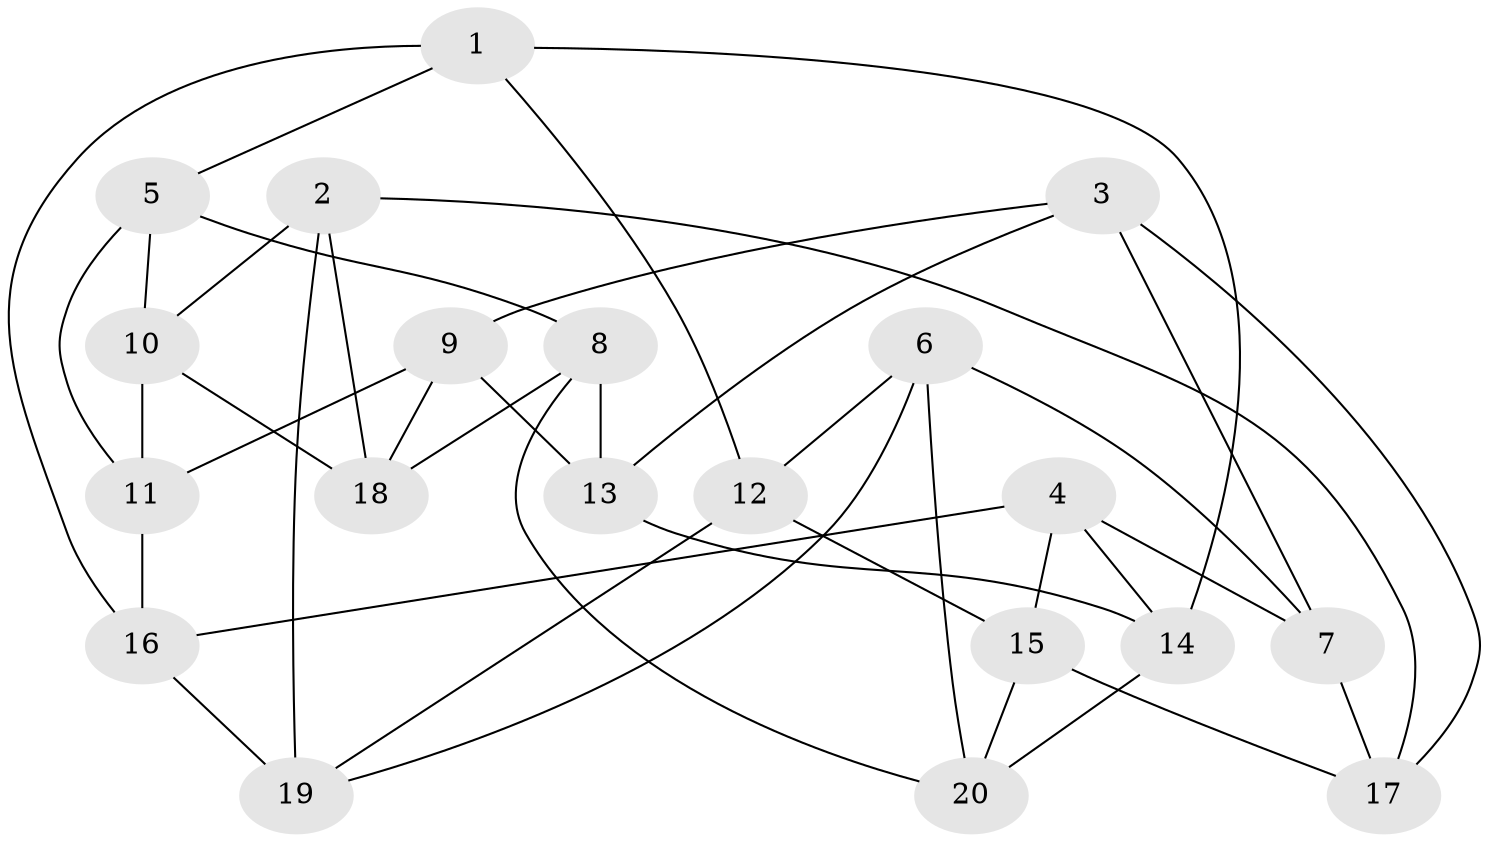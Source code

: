 // Generated by graph-tools (version 1.1) at 2025/46/02/15/25 05:46:28]
// undirected, 20 vertices, 40 edges
graph export_dot {
graph [start="1"]
  node [color=gray90,style=filled];
  1;
  2;
  3;
  4;
  5;
  6;
  7;
  8;
  9;
  10;
  11;
  12;
  13;
  14;
  15;
  16;
  17;
  18;
  19;
  20;
  1 -- 12;
  1 -- 5;
  1 -- 16;
  1 -- 14;
  2 -- 10;
  2 -- 17;
  2 -- 18;
  2 -- 19;
  3 -- 13;
  3 -- 17;
  3 -- 9;
  3 -- 7;
  4 -- 14;
  4 -- 16;
  4 -- 15;
  4 -- 7;
  5 -- 11;
  5 -- 8;
  5 -- 10;
  6 -- 19;
  6 -- 12;
  6 -- 20;
  6 -- 7;
  7 -- 17;
  8 -- 13;
  8 -- 20;
  8 -- 18;
  9 -- 18;
  9 -- 13;
  9 -- 11;
  10 -- 11;
  10 -- 18;
  11 -- 16;
  12 -- 19;
  12 -- 15;
  13 -- 14;
  14 -- 20;
  15 -- 20;
  15 -- 17;
  16 -- 19;
}
